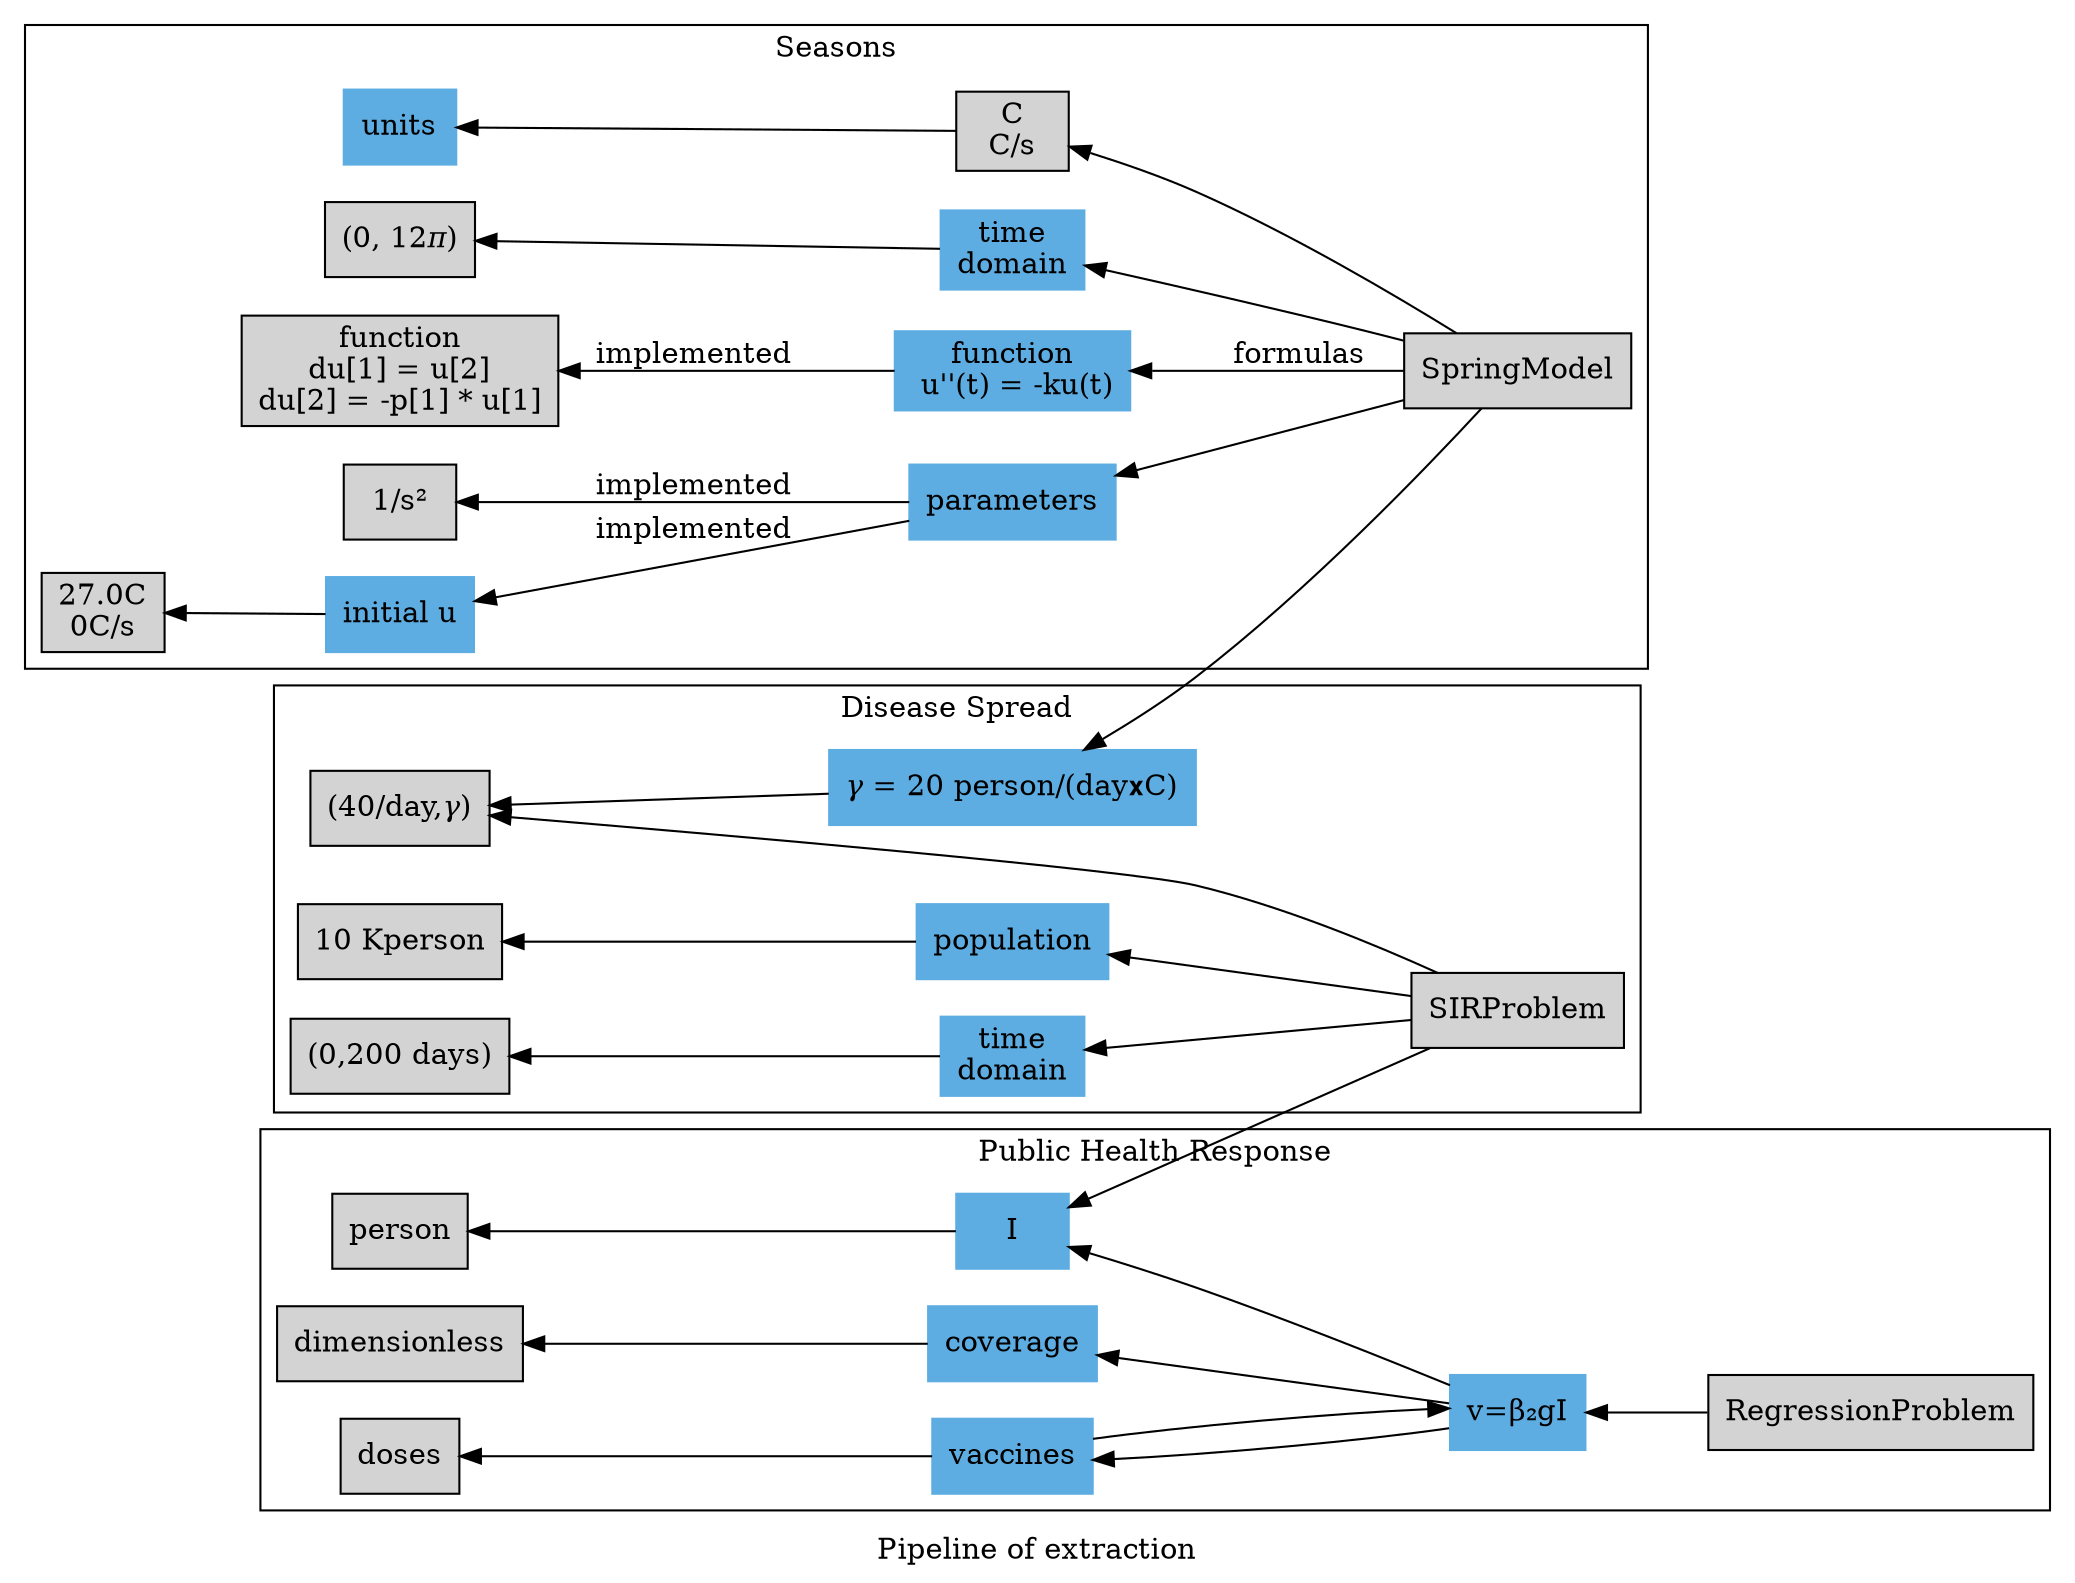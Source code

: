 digraph H {
	graph [bb="0,0,925.64,284",
		label="Pipeline of extraction",
		lheight=0.19,
		lp="462.82,11",
		lwidth=1.67,
		rankdir=RL
	];
	node [label="\N",
		style=filled, shape=rectangle
	];
	{
		i		 [color="#5DADE2",
			height=0.5,
			label="initial u",
			pos="285.5,228",
			width=0.75825];
		p		 [color="#5DADE2",
			height=0.5,
			label=parameters,
			width=1.3582];
		f		 [color="#5DADE2",
			    height=0.5,
			    label="function\n u''(t) = -ku(t)",
			    width=1.195];
		fi		 [
			height=0.5,
			label="function\ndu[1] = u[2]\ndu[2] = -p[1] * u[1]",
			width=1.195];
    ii [label="27.0C\n0C/s"]
    pi [label="1/s²"]
    a [label="SpringModel"]
    t [label="time\ndomain", color="#5DADE2"]
    ti [label="(0, 12𝜋)"]
    u [label=units, color="#5DADE2"]
    ui [label="C\nC/s"]
	}
	subgraph cluster_1 {
		graph [bb="8,94,342.4,276",
			label=Seasons,
			lheight=0.19,
			lp="175.2,265",
			lwidth=0.81
		];
		node [color="#5DADE2"];
    a -> p;
		a -> f		 [label=formulas];
		f -> fi		 [label=implemented,
			          lp="174.73,143"];
    p -> pi [label=implemented]
    p -> i [label=implemented]
    i -> ii
    a -> t -> ti
    a -> ui
    ui -> u
	}
	subgraph cluster_2 {
		graph [bb="363.4,30,636.02,240",
			constraint=false,
			label="Disease Spread",
			lheight=0.19,
			lwidth=1.23
		];
		sir			 [label="SIRProblem",];
    sirpopi [label="10 Kperson"]
		sirti		 [label="(0,200 days)"];
		sirp		 [label="(40/day,𝛾)"];
		node [color="#5DADE2"];
		{
			graph [rank=same];
      gamma [label="𝛾 = 20 person/(day𝘅C)"]
		  sirt		 [label="time\ndomain"];
		  pop		 [label=population];
		}
    sir -> pop
    pop -> sirpopi
    sir -> sirt
    sirt -> sirti
    sir -> sirp
    a -> gamma
    gamma->sirp
	}
	subgraph cluster_3 {
		graph [bb="657.02,83,917.64,171",
			label="Public Health Response",
			lheight=0.19,
			lp="787.33,160",
			lwidth=0.61
		];
    person
    z [label="doses"]
    gu [label="dimensionless"]
    regp [label="RegressionProblem"]
		node [color="#5DADE2"];
    v [label="vaccines"]
    g [label="coverage"]
    s [label="I"]
    v -> r
    // c -> d
    v -> z
    // r [label="c = β₁v +β₂gI"]
    regp -> r
    r [label="v=β₂gI"]
    r -> v
    r -> g
    r -> s
    s -> person
    g -> gu
    sir -> s
	}
}
